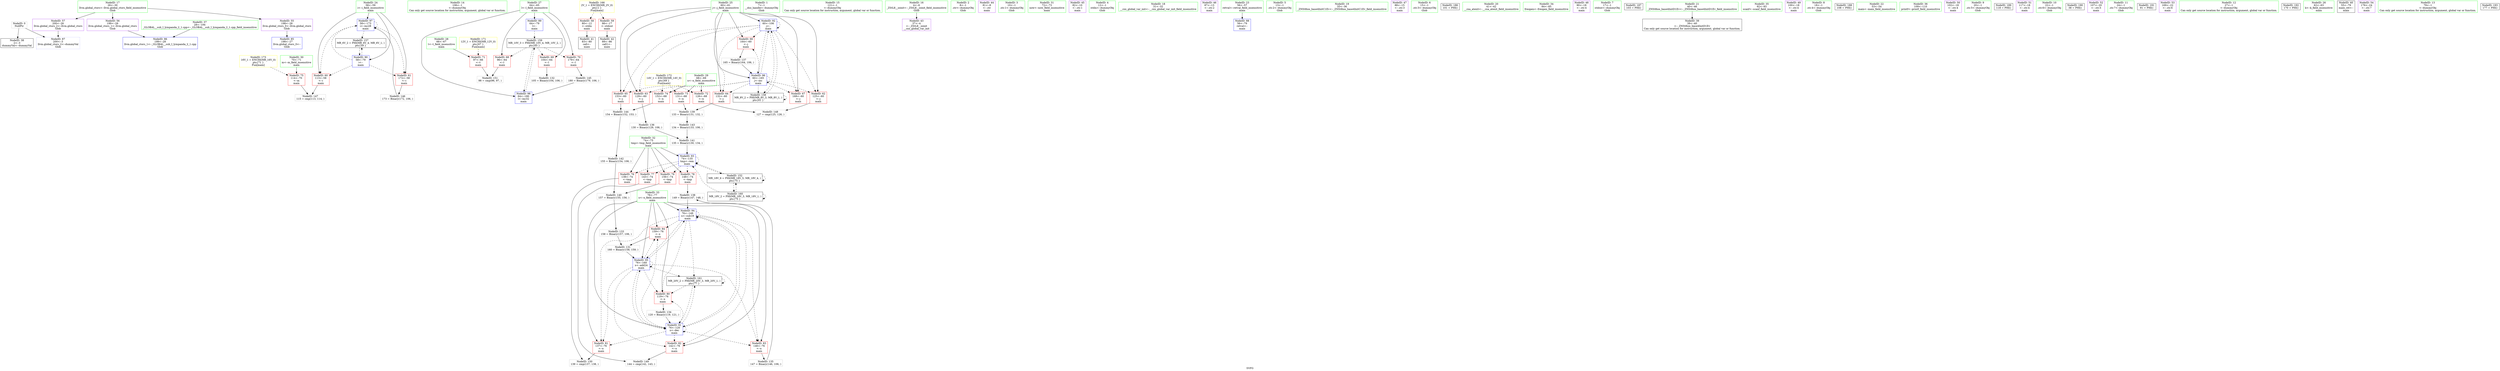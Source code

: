 digraph "SVFG" {
	label="SVFG";

	Node0x55d8031984c0 [shape=record,color=grey,label="{NodeID: 0\nNullPtr}"];
	Node0x55d8031984c0 -> Node0x55d8031af430[style=solid];
	Node0x55d8031984c0 -> Node0x55d8031b2d70[style=solid];
	Node0x55d8031afd80 [shape=record,color=blue,label="{NodeID: 97\n58\<--173\ni\<--inc28\nmain\n}"];
	Node0x55d8031afd80 -> Node0x55d8031b1720[style=dashed];
	Node0x55d8031afd80 -> Node0x55d8031b17f0[style=dashed];
	Node0x55d8031afd80 -> Node0x55d8031afd80[style=dashed];
	Node0x55d8031afd80 -> Node0x55d8031bdcf0[style=dashed];
	Node0x55d803198f40 [shape=record,color=green,label="{NodeID: 14\n106\<--1\n\<--dummyObj\nCan only get source location for instruction, argument, global var or function.}"];
	Node0x55d8031aeb50 [shape=record,color=green,label="{NodeID: 28\n66\<--67\nt\<--t_field_insensitive\nmain\n}"];
	Node0x55d8031aeb50 -> Node0x55d8031b2010[style=solid];
	Node0x55d8031af7d0 [shape=record,color=black,label="{NodeID: 42\n89\<--86\ncall1\<--\nmain\n}"];
	Node0x55d8031b6bd0 [shape=record,color=grey,label="{NodeID: 139\n133 = Binary(131, 132, )\n}"];
	Node0x55d8031b6bd0 -> Node0x55d8031b7150[style=solid];
	Node0x55d8031b1380 [shape=record,color=purple,label="{NodeID: 56\n199\<--26\nllvm.global_ctors_1\<--llvm.global_ctors\nGlob }"];
	Node0x55d8031b1380 -> Node0x55d8031b2c70[style=solid];
	Node0x55d8031b1f40 [shape=record,color=red,label="{NodeID: 70\n179\<--64\n\<--l\nmain\n}"];
	Node0x55d8031b1f40 -> Node0x55d8031b7450[style=solid];
	Node0x55d8031b2aa0 [shape=record,color=red,label="{NodeID: 84\n159\<--76\n\<--x\nmain\n}"];
	Node0x55d8031b2aa0 -> Node0x55d8031b5780[style=solid];
	Node0x55d8031975d0 [shape=record,color=green,label="{NodeID: 1\n7\<--1\n__dso_handle\<--dummyObj\nGlob }"];
	Node0x55d8031afe50 [shape=record,color=blue,label="{NodeID: 98\n64\<--180\nl\<--inc32\nmain\n}"];
	Node0x55d8031afe50 -> Node0x55d8031be6f0[style=dashed];
	Node0x55d803198fd0 [shape=record,color=green,label="{NodeID: 15\n121\<--1\n\<--dummyObj\nCan only get source location for instruction, argument, global var or function.}"];
	Node0x55d8031aec20 [shape=record,color=green,label="{NodeID: 29\n68\<--69\nn\<--n_field_insensitive\nmain\n}"];
	Node0x55d8031aec20 -> Node0x55d8031b20e0[style=solid];
	Node0x55d8031aec20 -> Node0x55d8031b21b0[style=solid];
	Node0x55d8031aec20 -> Node0x55d8031b2280[style=solid];
	Node0x55d8031af8a0 [shape=record,color=purple,label="{NodeID: 43\n37\<--4\n\<--_ZStL8__ioinit\n__cxx_global_var_init\n}"];
	Node0x55d8031b6cd0 [shape=record,color=grey,label="{NodeID: 140\n157 = Binary(155, 156, )\n}"];
	Node0x55d8031b6cd0 -> Node0x55d8031b5a80[style=solid];
	Node0x55d8031b1480 [shape=record,color=purple,label="{NodeID: 57\n200\<--26\nllvm.global_ctors_2\<--llvm.global_ctors\nGlob }"];
	Node0x55d8031b1480 -> Node0x55d8031b2d70[style=solid];
	Node0x55d8031b2010 [shape=record,color=red,label="{NodeID: 71\n97\<--66\n\<--t\nmain\n}"];
	Node0x55d8031b2010 -> Node0x55d8031b7d50[style=solid];
	Node0x55d8031b2b70 [shape=record,color=blue,label="{NodeID: 85\n198\<--27\nllvm.global_ctors_0\<--\nGlob }"];
	Node0x55d803198940 [shape=record,color=green,label="{NodeID: 2\n8\<--1\n.str\<--dummyObj\nGlob }"];
	Node0x55d8031990a0 [shape=record,color=green,label="{NodeID: 16\n4\<--6\n_ZStL8__ioinit\<--_ZStL8__ioinit_field_insensitive\nGlob }"];
	Node0x55d8031990a0 -> Node0x55d8031af8a0[style=solid];
	Node0x55d8031aecf0 [shape=record,color=green,label="{NodeID: 30\n70\<--71\nm\<--m_field_insensitive\nmain\n}"];
	Node0x55d8031aecf0 -> Node0x55d8031b2350[style=solid];
	Node0x55d8031af970 [shape=record,color=purple,label="{NodeID: 44\n81\<--8\n\<--.str\nmain\n}"];
	Node0x55d8031b6e50 [shape=record,color=grey,label="{NodeID: 141\n135 = Binary(130, 134, )\n}"];
	Node0x55d8031b6e50 -> Node0x55d8031b3280[style=solid];
	Node0x55d8031b1580 [shape=record,color=red,label="{NodeID: 58\n80\<--12\n\<--stdin\nmain\n}"];
	Node0x55d8031b1580 -> Node0x55d8031af700[style=solid];
	Node0x55d8031b20e0 [shape=record,color=red,label="{NodeID: 72\n126\<--68\n\<--n\nmain\n}"];
	Node0x55d8031b20e0 -> Node0x55d8031b78d0[style=solid];
	Node0x55d8031b2c70 [shape=record,color=blue,label="{NodeID: 86\n199\<--28\nllvm.global_ctors_1\<--_GLOBAL__sub_I_lympanda_2_1.cpp\nGlob }"];
	Node0x55d803198ac0 [shape=record,color=green,label="{NodeID: 3\n10\<--1\n.str.1\<--dummyObj\nGlob }"];
	Node0x55d803199170 [shape=record,color=green,label="{NodeID: 17\n26\<--30\nllvm.global_ctors\<--llvm.global_ctors_field_insensitive\nGlob }"];
	Node0x55d803199170 -> Node0x55d8031b1280[style=solid];
	Node0x55d803199170 -> Node0x55d8031b1380[style=solid];
	Node0x55d803199170 -> Node0x55d8031b1480[style=solid];
	Node0x55d8031aedc0 [shape=record,color=green,label="{NodeID: 31\n72\<--73\nnow\<--now_field_insensitive\nmain\n}"];
	Node0x55d8031afa40 [shape=record,color=purple,label="{NodeID: 45\n82\<--10\n\<--.str.1\nmain\n}"];
	Node0x55d8031b6fd0 [shape=record,color=grey,label="{NodeID: 142\n155 = Binary(154, 106, )\n}"];
	Node0x55d8031b6fd0 -> Node0x55d8031b6cd0[style=solid];
	Node0x55d8031b1650 [shape=record,color=red,label="{NodeID: 59\n86\<--17\n\<--stdout\nmain\n}"];
	Node0x55d8031b1650 -> Node0x55d8031af7d0[style=solid];
	Node0x55d8031b21b0 [shape=record,color=red,label="{NodeID: 73\n131\<--68\n\<--n\nmain\n}"];
	Node0x55d8031b21b0 -> Node0x55d8031b6bd0[style=solid];
	Node0x55d8031b2d70 [shape=record,color=blue, style = dotted,label="{NodeID: 87\n200\<--3\nllvm.global_ctors_2\<--dummyVal\nGlob }"];
	Node0x55d803198b50 [shape=record,color=green,label="{NodeID: 4\n12\<--1\nstdin\<--dummyObj\nGlob }"];
	Node0x55d8031ae300 [shape=record,color=green,label="{NodeID: 18\n31\<--32\n__cxx_global_var_init\<--__cxx_global_var_init_field_insensitive\n}"];
	Node0x55d8031aee90 [shape=record,color=green,label="{NodeID: 32\n74\<--75\ntmp\<--tmp_field_insensitive\nmain\n}"];
	Node0x55d8031aee90 -> Node0x55d8031b2420[style=solid];
	Node0x55d8031aee90 -> Node0x55d8031b24f0[style=solid];
	Node0x55d8031aee90 -> Node0x55d8031b25c0[style=solid];
	Node0x55d8031aee90 -> Node0x55d8031b2690[style=solid];
	Node0x55d8031aee90 -> Node0x55d8031b3280[style=solid];
	Node0x55d8031afb10 [shape=record,color=purple,label="{NodeID: 46\n87\<--13\n\<--.str.2\nmain\n}"];
	Node0x55d8031b7150 [shape=record,color=grey,label="{NodeID: 143\n134 = Binary(133, 106, )\n}"];
	Node0x55d8031b7150 -> Node0x55d8031b6e50[style=solid];
	Node0x55d8031b1720 [shape=record,color=red,label="{NodeID: 60\n113\<--58\n\<--i\nmain\n}"];
	Node0x55d8031b1720 -> Node0x55d8031b7750[style=solid];
	Node0x55d8031bdcf0 [shape=record,color=black,label="{NodeID: 157\nMR_6V_2 = PHI(MR_6V_4, MR_6V_1, )\npts\{59 \}\n}"];
	Node0x55d8031bdcf0 -> Node0x55d8031b3010[style=dashed];
	Node0x55d8031b2280 [shape=record,color=red,label="{NodeID: 74\n152\<--68\n\<--n\nmain\n}"];
	Node0x55d8031b2280 -> Node0x55d8031b72d0[style=solid];
	Node0x55d8031c1890 [shape=record,color=yellow,style=double,label="{NodeID: 171\n12V_1 = ENCHI(MR_12V_0)\npts\{67 \}\nFun[main]}"];
	Node0x55d8031c1890 -> Node0x55d8031b2010[style=dashed];
	Node0x55d8031b2e70 [shape=record,color=blue,label="{NodeID: 88\n56\<--79\nretval\<--\nmain\n}"];
	Node0x55d8031ada10 [shape=record,color=green,label="{NodeID: 5\n13\<--1\n.str.2\<--dummyObj\nGlob }"];
	Node0x55d8031ae3d0 [shape=record,color=green,label="{NodeID: 19\n35\<--36\n_ZNSt8ios_base4InitC1Ev\<--_ZNSt8ios_base4InitC1Ev_field_insensitive\n}"];
	Node0x55d8031aef60 [shape=record,color=green,label="{NodeID: 33\n76\<--77\nx\<--x_field_insensitive\nmain\n}"];
	Node0x55d8031aef60 -> Node0x55d8031b2760[style=solid];
	Node0x55d8031aef60 -> Node0x55d8031b2830[style=solid];
	Node0x55d8031aef60 -> Node0x55d8031b2900[style=solid];
	Node0x55d8031aef60 -> Node0x55d8031b29d0[style=solid];
	Node0x55d8031aef60 -> Node0x55d8031b2aa0[style=solid];
	Node0x55d8031aef60 -> Node0x55d8031b30e0[style=solid];
	Node0x55d8031aef60 -> Node0x55d8031b3350[style=solid];
	Node0x55d8031aef60 -> Node0x55d8031b3420[style=solid];
	Node0x55d8031afbe0 [shape=record,color=purple,label="{NodeID: 47\n88\<--15\n\<--.str.3\nmain\n}"];
	Node0x55d8031b72d0 [shape=record,color=grey,label="{NodeID: 144\n154 = Binary(152, 153, )\n}"];
	Node0x55d8031b72d0 -> Node0x55d8031b6fd0[style=solid];
	Node0x55d8031b17f0 [shape=record,color=red,label="{NodeID: 61\n172\<--58\n\<--i\nmain\n}"];
	Node0x55d8031b17f0 -> Node0x55d8031b75d0[style=solid];
	Node0x55d8031be1f0 [shape=record,color=black,label="{NodeID: 158\nMR_8V_2 = PHI(MR_8V_3, MR_8V_1, )\npts\{61 \}\n}"];
	Node0x55d8031be1f0 -> Node0x55d8031b31b0[style=dashed];
	Node0x55d8031be1f0 -> Node0x55d8031be1f0[style=dashed];
	Node0x55d8031b2350 [shape=record,color=red,label="{NodeID: 75\n114\<--70\n\<--m\nmain\n}"];
	Node0x55d8031b2350 -> Node0x55d8031b7750[style=solid];
	Node0x55d8031c1970 [shape=record,color=yellow,style=double,label="{NodeID: 172\n14V_1 = ENCHI(MR_14V_0)\npts\{69 \}\nFun[main]}"];
	Node0x55d8031c1970 -> Node0x55d8031b20e0[style=dashed];
	Node0x55d8031c1970 -> Node0x55d8031b21b0[style=dashed];
	Node0x55d8031c1970 -> Node0x55d8031b2280[style=dashed];
	Node0x55d8031b2f40 [shape=record,color=blue,label="{NodeID: 89\n64\<--79\nl\<--\nmain\n}"];
	Node0x55d8031b2f40 -> Node0x55d8031be6f0[style=dashed];
	Node0x55d8031adaa0 [shape=record,color=green,label="{NodeID: 6\n15\<--1\n.str.3\<--dummyObj\nGlob }"];
	Node0x55d802fd4740 [shape=record,color=black,label="{NodeID: 186\n101 = PHI()\n}"];
	Node0x55d8031ae4a0 [shape=record,color=green,label="{NodeID: 20\n41\<--42\n__cxa_atexit\<--__cxa_atexit_field_insensitive\n}"];
	Node0x55d8031af030 [shape=record,color=green,label="{NodeID: 34\n84\<--85\nfreopen\<--freopen_field_insensitive\n}"];
	Node0x55d8031b5780 [shape=record,color=grey,label="{NodeID: 131\n160 = Binary(158, 159, )\n}"];
	Node0x55d8031b5780 -> Node0x55d8031b3420[style=solid];
	Node0x55d8031b0cd0 [shape=record,color=purple,label="{NodeID: 48\n90\<--18\n\<--.str.4\nmain\n}"];
	Node0x55d8031b7450 [shape=record,color=grey,label="{NodeID: 145\n180 = Binary(179, 106, )\n}"];
	Node0x55d8031b7450 -> Node0x55d8031afe50[style=solid];
	Node0x55d8031b18c0 [shape=record,color=red,label="{NodeID: 62\n125\<--60\n\<--j\nmain\n}"];
	Node0x55d8031b18c0 -> Node0x55d8031b78d0[style=solid];
	Node0x55d8031be6f0 [shape=record,color=black,label="{NodeID: 159\nMR_10V_3 = PHI(MR_10V_4, MR_10V_2, )\npts\{65 \}\n}"];
	Node0x55d8031be6f0 -> Node0x55d8031b1da0[style=dashed];
	Node0x55d8031be6f0 -> Node0x55d8031b1e70[style=dashed];
	Node0x55d8031be6f0 -> Node0x55d8031b1f40[style=dashed];
	Node0x55d8031be6f0 -> Node0x55d8031afe50[style=dashed];
	Node0x55d8031b2420 [shape=record,color=red,label="{NodeID: 76\n138\<--74\n\<--tmp\nmain\n}"];
	Node0x55d8031b2420 -> Node0x55d8031b7bd0[style=solid];
	Node0x55d8031c1a50 [shape=record,color=yellow,style=double,label="{NodeID: 173\n16V_1 = ENCHI(MR_16V_0)\npts\{71 \}\nFun[main]}"];
	Node0x55d8031c1a50 -> Node0x55d8031b2350[style=dashed];
	Node0x55d8031b3010 [shape=record,color=blue,label="{NodeID: 90\n58\<--79\ni\<--\nmain\n}"];
	Node0x55d8031b3010 -> Node0x55d8031b1720[style=dashed];
	Node0x55d8031b3010 -> Node0x55d8031b17f0[style=dashed];
	Node0x55d8031b3010 -> Node0x55d8031afd80[style=dashed];
	Node0x55d8031b3010 -> Node0x55d8031bdcf0[style=dashed];
	Node0x55d803199a60 [shape=record,color=green,label="{NodeID: 7\n17\<--1\nstdout\<--dummyObj\nGlob }"];
	Node0x55d8031c8e60 [shape=record,color=black,label="{NodeID: 187\n103 = PHI()\n}"];
	Node0x55d8031ae570 [shape=record,color=green,label="{NodeID: 21\n40\<--46\n_ZNSt8ios_base4InitD1Ev\<--_ZNSt8ios_base4InitD1Ev_field_insensitive\n}"];
	Node0x55d8031ae570 -> Node0x55d8031af530[style=solid];
	Node0x55d8031af130 [shape=record,color=green,label="{NodeID: 35\n92\<--93\nscanf\<--scanf_field_insensitive\n}"];
	Node0x55d8031b5900 [shape=record,color=grey,label="{NodeID: 132\n105 = Binary(104, 106, )\n}"];
	Node0x55d8031b0da0 [shape=record,color=purple,label="{NodeID: 49\n100\<--18\n\<--.str.4\nmain\n}"];
	Node0x55d8031b75d0 [shape=record,color=grey,label="{NodeID: 146\n173 = Binary(172, 106, )\n}"];
	Node0x55d8031b75d0 -> Node0x55d8031afd80[style=solid];
	Node0x55d8031b1990 [shape=record,color=red,label="{NodeID: 63\n129\<--60\n\<--j\nmain\n}"];
	Node0x55d8031b1990 -> Node0x55d8031b07d0[style=solid];
	Node0x55d8031bebf0 [shape=record,color=black,label="{NodeID: 160\nMR_18V_2 = PHI(MR_18V_3, MR_18V_1, )\npts\{75 \}\n}"];
	Node0x55d8031bebf0 -> Node0x55d8031b3280[style=dashed];
	Node0x55d8031bebf0 -> Node0x55d8031bc3f0[style=dashed];
	Node0x55d8031bebf0 -> Node0x55d8031bebf0[style=dashed];
	Node0x55d8031b24f0 [shape=record,color=red,label="{NodeID: 77\n143\<--74\n\<--tmp\nmain\n}"];
	Node0x55d8031b24f0 -> Node0x55d8031b7a50[style=solid];
	Node0x55d8031b30e0 [shape=record,color=blue,label="{NodeID: 91\n76\<--120\nx\<--dec\nmain\n}"];
	Node0x55d8031b30e0 -> Node0x55d8031b2760[style=dashed];
	Node0x55d8031b30e0 -> Node0x55d8031b2830[style=dashed];
	Node0x55d8031b30e0 -> Node0x55d8031b2900[style=dashed];
	Node0x55d8031b30e0 -> Node0x55d8031b29d0[style=dashed];
	Node0x55d8031b30e0 -> Node0x55d8031b2aa0[style=dashed];
	Node0x55d8031b30e0 -> Node0x55d8031b30e0[style=dashed];
	Node0x55d8031b30e0 -> Node0x55d8031b3350[style=dashed];
	Node0x55d8031b30e0 -> Node0x55d8031b3420[style=dashed];
	Node0x55d8031b30e0 -> Node0x55d8031bf0f0[style=dashed];
	Node0x55d803199af0 [shape=record,color=green,label="{NodeID: 8\n18\<--1\n.str.4\<--dummyObj\nGlob }"];
	Node0x55d8031c8f60 [shape=record,color=black,label="{NodeID: 188\n108 = PHI()\n}"];
	Node0x55d8031ae640 [shape=record,color=green,label="{NodeID: 22\n53\<--54\nmain\<--main_field_insensitive\n}"];
	Node0x55d8031af230 [shape=record,color=green,label="{NodeID: 36\n109\<--110\nprintf\<--printf_field_insensitive\n}"];
	Node0x55d8031b5a80 [shape=record,color=grey,label="{NodeID: 133\n158 = Binary(157, 106, )\n}"];
	Node0x55d8031b5a80 -> Node0x55d8031b5780[style=solid];
	Node0x55d8031b0e70 [shape=record,color=purple,label="{NodeID: 50\n102\<--18\n\<--.str.4\nmain\n}"];
	Node0x55d8031b7750 [shape=record,color=grey,label="{NodeID: 147\n115 = cmp(113, 114, )\n}"];
	Node0x55d8031b1a60 [shape=record,color=red,label="{NodeID: 64\n132\<--60\n\<--j\nmain\n}"];
	Node0x55d8031b1a60 -> Node0x55d8031b6bd0[style=solid];
	Node0x55d8031bf0f0 [shape=record,color=black,label="{NodeID: 161\nMR_20V_2 = PHI(MR_20V_3, MR_20V_1, )\npts\{77 \}\n}"];
	Node0x55d8031bf0f0 -> Node0x55d8031b2760[style=dashed];
	Node0x55d8031bf0f0 -> Node0x55d8031b30e0[style=dashed];
	Node0x55d8031bf0f0 -> Node0x55d8031bf0f0[style=dashed];
	Node0x55d8031b25c0 [shape=record,color=red,label="{NodeID: 78\n148\<--74\n\<--tmp\nmain\n}"];
	Node0x55d8031b25c0 -> Node0x55d8031b0ad0[style=solid];
	Node0x55d8031b31b0 [shape=record,color=blue,label="{NodeID: 92\n60\<--106\nj\<--\nmain\n}"];
	Node0x55d8031b31b0 -> Node0x55d8031b18c0[style=dashed];
	Node0x55d8031b31b0 -> Node0x55d8031b1990[style=dashed];
	Node0x55d8031b31b0 -> Node0x55d8031b1a60[style=dashed];
	Node0x55d8031b31b0 -> Node0x55d8031b1b30[style=dashed];
	Node0x55d8031b31b0 -> Node0x55d8031b1c00[style=dashed];
	Node0x55d8031b31b0 -> Node0x55d8031b1cd0[style=dashed];
	Node0x55d8031b31b0 -> Node0x55d8031b31b0[style=dashed];
	Node0x55d8031b31b0 -> Node0x55d8031afcb0[style=dashed];
	Node0x55d8031b31b0 -> Node0x55d8031be1f0[style=dashed];
	Node0x55d803198720 [shape=record,color=green,label="{NodeID: 9\n20\<--1\n.str.5\<--dummyObj\nGlob }"];
	Node0x55d8031c9750 [shape=record,color=black,label="{NodeID: 189\n118 = PHI()\n}"];
	Node0x55d8031ae740 [shape=record,color=green,label="{NodeID: 23\n56\<--57\nretval\<--retval_field_insensitive\nmain\n}"];
	Node0x55d8031ae740 -> Node0x55d8031b2e70[style=solid];
	Node0x55d8031af330 [shape=record,color=green,label="{NodeID: 37\n28\<--194\n_GLOBAL__sub_I_lympanda_2_1.cpp\<--_GLOBAL__sub_I_lympanda_2_1.cpp_field_insensitive\n}"];
	Node0x55d8031af330 -> Node0x55d8031b2c70[style=solid];
	Node0x55d8031b04d0 [shape=record,color=grey,label="{NodeID: 134\n120 = Binary(119, 121, )\n}"];
	Node0x55d8031b04d0 -> Node0x55d8031b30e0[style=solid];
	Node0x55d8031b0f40 [shape=record,color=purple,label="{NodeID: 51\n117\<--18\n\<--.str.4\nmain\n}"];
	Node0x55d8031b78d0 [shape=record,color=grey,label="{NodeID: 148\n127 = cmp(125, 126, )\n}"];
	Node0x55d8031b1b30 [shape=record,color=red,label="{NodeID: 65\n153\<--60\n\<--j\nmain\n}"];
	Node0x55d8031b1b30 -> Node0x55d8031b72d0[style=solid];
	Node0x55d8031b2690 [shape=record,color=red,label="{NodeID: 79\n156\<--74\n\<--tmp\nmain\n}"];
	Node0x55d8031b2690 -> Node0x55d8031b6cd0[style=solid];
	Node0x55d8031b3280 [shape=record,color=blue,label="{NodeID: 93\n74\<--135\ntmp\<--rem\nmain\n}"];
	Node0x55d8031b3280 -> Node0x55d8031b2420[style=dashed];
	Node0x55d8031b3280 -> Node0x55d8031b24f0[style=dashed];
	Node0x55d8031b3280 -> Node0x55d8031b25c0[style=dashed];
	Node0x55d8031b3280 -> Node0x55d8031b2690[style=dashed];
	Node0x55d8031b3280 -> Node0x55d8031b3280[style=dashed];
	Node0x55d8031b3280 -> Node0x55d8031bc3f0[style=dashed];
	Node0x55d8031987f0 [shape=record,color=green,label="{NodeID: 10\n22\<--1\n.str.6\<--dummyObj\nGlob }"];
	Node0x55d8031c9850 [shape=record,color=black,label="{NodeID: 190\n38 = PHI()\n}"];
	Node0x55d8031ae810 [shape=record,color=green,label="{NodeID: 24\n58\<--59\ni\<--i_field_insensitive\nmain\n}"];
	Node0x55d8031ae810 -> Node0x55d8031b1720[style=solid];
	Node0x55d8031ae810 -> Node0x55d8031b17f0[style=solid];
	Node0x55d8031ae810 -> Node0x55d8031b3010[style=solid];
	Node0x55d8031ae810 -> Node0x55d8031afd80[style=solid];
	Node0x55d8031af430 [shape=record,color=black,label="{NodeID: 38\n2\<--3\ndummyVal\<--dummyVal\n}"];
	Node0x55d8031b0650 [shape=record,color=grey,label="{NodeID: 135\n147 = Binary(146, 106, )\n}"];
	Node0x55d8031b0650 -> Node0x55d8031b0ad0[style=solid];
	Node0x55d8031b1010 [shape=record,color=purple,label="{NodeID: 52\n107\<--20\n\<--.str.5\nmain\n}"];
	Node0x55d8031b7a50 [shape=record,color=grey,label="{NodeID: 149\n144 = cmp(142, 143, )\n}"];
	Node0x55d8031b1c00 [shape=record,color=red,label="{NodeID: 66\n164\<--60\n\<--j\nmain\n}"];
	Node0x55d8031b1c00 -> Node0x55d8031b0950[style=solid];
	Node0x55d8031b2760 [shape=record,color=red,label="{NodeID: 80\n119\<--76\n\<--x\nmain\n}"];
	Node0x55d8031b2760 -> Node0x55d8031b04d0[style=solid];
	Node0x55d8031b3350 [shape=record,color=blue,label="{NodeID: 94\n76\<--149\nx\<--sub19\nmain\n}"];
	Node0x55d8031b3350 -> Node0x55d8031b2760[style=dashed];
	Node0x55d8031b3350 -> Node0x55d8031b2830[style=dashed];
	Node0x55d8031b3350 -> Node0x55d8031b2900[style=dashed];
	Node0x55d8031b3350 -> Node0x55d8031b29d0[style=dashed];
	Node0x55d8031b3350 -> Node0x55d8031b2aa0[style=dashed];
	Node0x55d8031b3350 -> Node0x55d8031b30e0[style=dashed];
	Node0x55d8031b3350 -> Node0x55d8031b3350[style=dashed];
	Node0x55d8031b3350 -> Node0x55d8031b3420[style=dashed];
	Node0x55d8031b3350 -> Node0x55d8031bf0f0[style=dashed];
	Node0x55d803198ca0 [shape=record,color=green,label="{NodeID: 11\n24\<--1\n.str.7\<--dummyObj\nGlob }"];
	Node0x55d8031c9950 [shape=record,color=black,label="{NodeID: 191\n91 = PHI()\n}"];
	Node0x55d8031ae8e0 [shape=record,color=green,label="{NodeID: 25\n60\<--61\nj\<--j_field_insensitive\nmain\n}"];
	Node0x55d8031ae8e0 -> Node0x55d8031b18c0[style=solid];
	Node0x55d8031ae8e0 -> Node0x55d8031b1990[style=solid];
	Node0x55d8031ae8e0 -> Node0x55d8031b1a60[style=solid];
	Node0x55d8031ae8e0 -> Node0x55d8031b1b30[style=solid];
	Node0x55d8031ae8e0 -> Node0x55d8031b1c00[style=solid];
	Node0x55d8031ae8e0 -> Node0x55d8031b1cd0[style=solid];
	Node0x55d8031ae8e0 -> Node0x55d8031b31b0[style=solid];
	Node0x55d8031ae8e0 -> Node0x55d8031afcb0[style=solid];
	Node0x55d8031af530 [shape=record,color=black,label="{NodeID: 39\n39\<--40\n\<--_ZNSt8ios_base4InitD1Ev\nCan only get source location for instruction, argument, global var or function.}"];
	Node0x55d8031b07d0 [shape=record,color=grey,label="{NodeID: 136\n130 = Binary(129, 106, )\n}"];
	Node0x55d8031b07d0 -> Node0x55d8031b6e50[style=solid];
	Node0x55d8031b10e0 [shape=record,color=purple,label="{NodeID: 53\n169\<--22\n\<--.str.6\nmain\n}"];
	Node0x55d8031b7bd0 [shape=record,color=grey,label="{NodeID: 150\n139 = cmp(137, 138, )\n}"];
	Node0x55d8031b1cd0 [shape=record,color=red,label="{NodeID: 67\n168\<--60\n\<--j\nmain\n}"];
	Node0x55d8031b2830 [shape=record,color=red,label="{NodeID: 81\n137\<--76\n\<--x\nmain\n}"];
	Node0x55d8031b2830 -> Node0x55d8031b7bd0[style=solid];
	Node0x55d8031b3420 [shape=record,color=blue,label="{NodeID: 95\n76\<--160\nx\<--add24\nmain\n}"];
	Node0x55d8031b3420 -> Node0x55d8031b2760[style=dashed];
	Node0x55d8031b3420 -> Node0x55d8031b2830[style=dashed];
	Node0x55d8031b3420 -> Node0x55d8031b2900[style=dashed];
	Node0x55d8031b3420 -> Node0x55d8031b29d0[style=dashed];
	Node0x55d8031b3420 -> Node0x55d8031b2aa0[style=dashed];
	Node0x55d8031b3420 -> Node0x55d8031b30e0[style=dashed];
	Node0x55d8031b3420 -> Node0x55d8031b3350[style=dashed];
	Node0x55d8031b3420 -> Node0x55d8031b3420[style=dashed];
	Node0x55d8031b3420 -> Node0x55d8031bf0f0[style=dashed];
	Node0x55d803198d70 [shape=record,color=green,label="{NodeID: 12\n27\<--1\n\<--dummyObj\nCan only get source location for instruction, argument, global var or function.}"];
	Node0x55d8031b34f0 [shape=record,color=black,label="{NodeID: 192\n170 = PHI()\n}"];
	Node0x55d8031ae9b0 [shape=record,color=green,label="{NodeID: 26\n62\<--63\nk\<--k_field_insensitive\nmain\n}"];
	Node0x55d8031af630 [shape=record,color=black,label="{NodeID: 40\n55\<--79\nmain_ret\<--\nmain\n}"];
	Node0x55d8031b0950 [shape=record,color=grey,label="{NodeID: 137\n165 = Binary(164, 106, )\n}"];
	Node0x55d8031b0950 -> Node0x55d8031afcb0[style=solid];
	Node0x55d8031b11b0 [shape=record,color=purple,label="{NodeID: 54\n176\<--24\n\<--.str.7\nmain\n}"];
	Node0x55d8031b7d50 [shape=record,color=grey,label="{NodeID: 151\n98 = cmp(96, 97, )\n}"];
	Node0x55d8031b1da0 [shape=record,color=red,label="{NodeID: 68\n96\<--64\n\<--l\nmain\n}"];
	Node0x55d8031b1da0 -> Node0x55d8031b7d50[style=solid];
	Node0x55d8031b2900 [shape=record,color=red,label="{NodeID: 82\n142\<--76\n\<--x\nmain\n}"];
	Node0x55d8031b2900 -> Node0x55d8031b7a50[style=solid];
	Node0x55d8031afcb0 [shape=record,color=blue,label="{NodeID: 96\n60\<--165\nj\<--inc\nmain\n}"];
	Node0x55d8031afcb0 -> Node0x55d8031b18c0[style=dashed];
	Node0x55d8031afcb0 -> Node0x55d8031b1990[style=dashed];
	Node0x55d8031afcb0 -> Node0x55d8031b1a60[style=dashed];
	Node0x55d8031afcb0 -> Node0x55d8031b1b30[style=dashed];
	Node0x55d8031afcb0 -> Node0x55d8031b1c00[style=dashed];
	Node0x55d8031afcb0 -> Node0x55d8031b1cd0[style=dashed];
	Node0x55d8031afcb0 -> Node0x55d8031b31b0[style=dashed];
	Node0x55d8031afcb0 -> Node0x55d8031afcb0[style=dashed];
	Node0x55d8031afcb0 -> Node0x55d8031be1f0[style=dashed];
	Node0x55d803198e40 [shape=record,color=green,label="{NodeID: 13\n79\<--1\n\<--dummyObj\nCan only get source location for instruction, argument, global var or function.}"];
	Node0x55d8031b35f0 [shape=record,color=black,label="{NodeID: 193\n177 = PHI()\n}"];
	Node0x55d8031aea80 [shape=record,color=green,label="{NodeID: 27\n64\<--65\nl\<--l_field_insensitive\nmain\n}"];
	Node0x55d8031aea80 -> Node0x55d8031b1da0[style=solid];
	Node0x55d8031aea80 -> Node0x55d8031b1e70[style=solid];
	Node0x55d8031aea80 -> Node0x55d8031b1f40[style=solid];
	Node0x55d8031aea80 -> Node0x55d8031b2f40[style=solid];
	Node0x55d8031aea80 -> Node0x55d8031afe50[style=solid];
	Node0x55d8031af700 [shape=record,color=black,label="{NodeID: 41\n83\<--80\ncall\<--\nmain\n}"];
	Node0x55d8031b0ad0 [shape=record,color=grey,label="{NodeID: 138\n149 = Binary(147, 148, )\n}"];
	Node0x55d8031b0ad0 -> Node0x55d8031b3350[style=solid];
	Node0x55d8031b1280 [shape=record,color=purple,label="{NodeID: 55\n198\<--26\nllvm.global_ctors_0\<--llvm.global_ctors\nGlob }"];
	Node0x55d8031b1280 -> Node0x55d8031b2b70[style=solid];
	Node0x55d8031bc3f0 [shape=record,color=black,label="{NodeID: 152\nMR_18V_6 = PHI(MR_18V_5, MR_18V_4, )\npts\{75 \}\n}"];
	Node0x55d8031bc3f0 -> Node0x55d8031b3280[style=dashed];
	Node0x55d8031bc3f0 -> Node0x55d8031bc3f0[style=dashed];
	Node0x55d8031bc3f0 -> Node0x55d8031bebf0[style=dashed];
	Node0x55d8031b1e70 [shape=record,color=red,label="{NodeID: 69\n104\<--64\n\<--l\nmain\n}"];
	Node0x55d8031b1e70 -> Node0x55d8031b5900[style=solid];
	Node0x55d8031c09f0 [shape=record,color=yellow,style=double,label="{NodeID: 166\n2V_1 = ENCHI(MR_2V_0)\npts\{1 \}\nFun[main]}"];
	Node0x55d8031c09f0 -> Node0x55d8031b1580[style=dashed];
	Node0x55d8031c09f0 -> Node0x55d8031b1650[style=dashed];
	Node0x55d8031b29d0 [shape=record,color=red,label="{NodeID: 83\n146\<--76\n\<--x\nmain\n}"];
	Node0x55d8031b29d0 -> Node0x55d8031b0650[style=solid];
}
